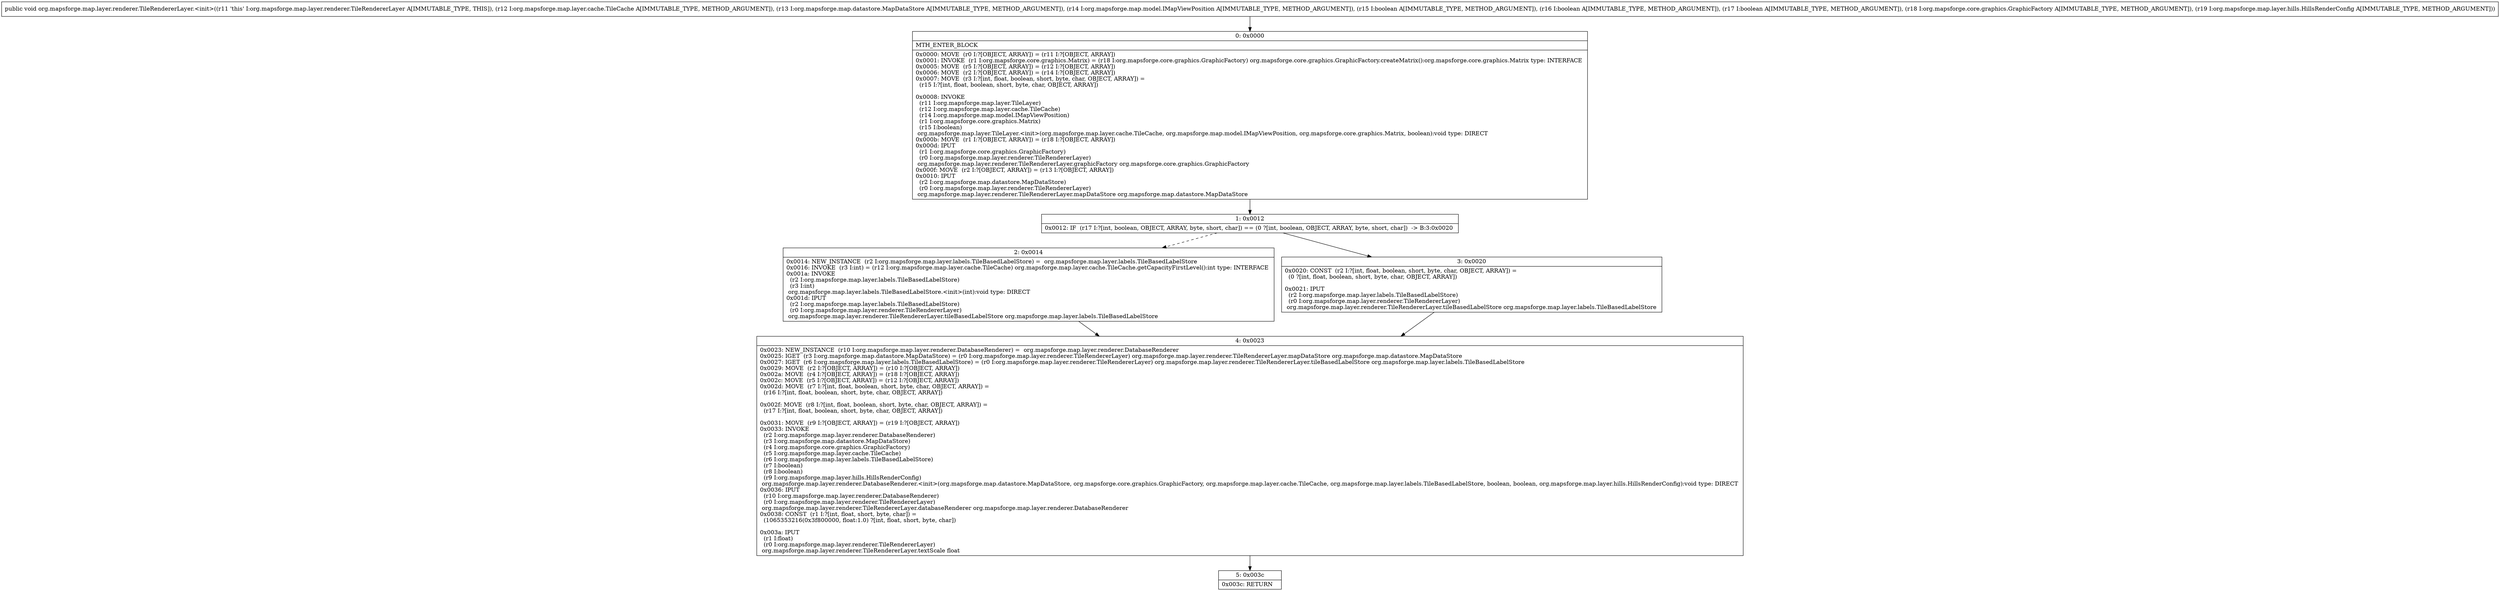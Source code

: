 digraph "CFG fororg.mapsforge.map.layer.renderer.TileRendererLayer.\<init\>(Lorg\/mapsforge\/map\/layer\/cache\/TileCache;Lorg\/mapsforge\/map\/datastore\/MapDataStore;Lorg\/mapsforge\/map\/model\/IMapViewPosition;ZZZLorg\/mapsforge\/core\/graphics\/GraphicFactory;Lorg\/mapsforge\/map\/layer\/hills\/HillsRenderConfig;)V" {
Node_0 [shape=record,label="{0\:\ 0x0000|MTH_ENTER_BLOCK\l|0x0000: MOVE  (r0 I:?[OBJECT, ARRAY]) = (r11 I:?[OBJECT, ARRAY]) \l0x0001: INVOKE  (r1 I:org.mapsforge.core.graphics.Matrix) = (r18 I:org.mapsforge.core.graphics.GraphicFactory) org.mapsforge.core.graphics.GraphicFactory.createMatrix():org.mapsforge.core.graphics.Matrix type: INTERFACE \l0x0005: MOVE  (r5 I:?[OBJECT, ARRAY]) = (r12 I:?[OBJECT, ARRAY]) \l0x0006: MOVE  (r2 I:?[OBJECT, ARRAY]) = (r14 I:?[OBJECT, ARRAY]) \l0x0007: MOVE  (r3 I:?[int, float, boolean, short, byte, char, OBJECT, ARRAY]) = \l  (r15 I:?[int, float, boolean, short, byte, char, OBJECT, ARRAY])\l \l0x0008: INVOKE  \l  (r11 I:org.mapsforge.map.layer.TileLayer)\l  (r12 I:org.mapsforge.map.layer.cache.TileCache)\l  (r14 I:org.mapsforge.map.model.IMapViewPosition)\l  (r1 I:org.mapsforge.core.graphics.Matrix)\l  (r15 I:boolean)\l org.mapsforge.map.layer.TileLayer.\<init\>(org.mapsforge.map.layer.cache.TileCache, org.mapsforge.map.model.IMapViewPosition, org.mapsforge.core.graphics.Matrix, boolean):void type: DIRECT \l0x000b: MOVE  (r1 I:?[OBJECT, ARRAY]) = (r18 I:?[OBJECT, ARRAY]) \l0x000d: IPUT  \l  (r1 I:org.mapsforge.core.graphics.GraphicFactory)\l  (r0 I:org.mapsforge.map.layer.renderer.TileRendererLayer)\l org.mapsforge.map.layer.renderer.TileRendererLayer.graphicFactory org.mapsforge.core.graphics.GraphicFactory \l0x000f: MOVE  (r2 I:?[OBJECT, ARRAY]) = (r13 I:?[OBJECT, ARRAY]) \l0x0010: IPUT  \l  (r2 I:org.mapsforge.map.datastore.MapDataStore)\l  (r0 I:org.mapsforge.map.layer.renderer.TileRendererLayer)\l org.mapsforge.map.layer.renderer.TileRendererLayer.mapDataStore org.mapsforge.map.datastore.MapDataStore \l}"];
Node_1 [shape=record,label="{1\:\ 0x0012|0x0012: IF  (r17 I:?[int, boolean, OBJECT, ARRAY, byte, short, char]) == (0 ?[int, boolean, OBJECT, ARRAY, byte, short, char])  \-\> B:3:0x0020 \l}"];
Node_2 [shape=record,label="{2\:\ 0x0014|0x0014: NEW_INSTANCE  (r2 I:org.mapsforge.map.layer.labels.TileBasedLabelStore) =  org.mapsforge.map.layer.labels.TileBasedLabelStore \l0x0016: INVOKE  (r3 I:int) = (r12 I:org.mapsforge.map.layer.cache.TileCache) org.mapsforge.map.layer.cache.TileCache.getCapacityFirstLevel():int type: INTERFACE \l0x001a: INVOKE  \l  (r2 I:org.mapsforge.map.layer.labels.TileBasedLabelStore)\l  (r3 I:int)\l org.mapsforge.map.layer.labels.TileBasedLabelStore.\<init\>(int):void type: DIRECT \l0x001d: IPUT  \l  (r2 I:org.mapsforge.map.layer.labels.TileBasedLabelStore)\l  (r0 I:org.mapsforge.map.layer.renderer.TileRendererLayer)\l org.mapsforge.map.layer.renderer.TileRendererLayer.tileBasedLabelStore org.mapsforge.map.layer.labels.TileBasedLabelStore \l}"];
Node_3 [shape=record,label="{3\:\ 0x0020|0x0020: CONST  (r2 I:?[int, float, boolean, short, byte, char, OBJECT, ARRAY]) = \l  (0 ?[int, float, boolean, short, byte, char, OBJECT, ARRAY])\l \l0x0021: IPUT  \l  (r2 I:org.mapsforge.map.layer.labels.TileBasedLabelStore)\l  (r0 I:org.mapsforge.map.layer.renderer.TileRendererLayer)\l org.mapsforge.map.layer.renderer.TileRendererLayer.tileBasedLabelStore org.mapsforge.map.layer.labels.TileBasedLabelStore \l}"];
Node_4 [shape=record,label="{4\:\ 0x0023|0x0023: NEW_INSTANCE  (r10 I:org.mapsforge.map.layer.renderer.DatabaseRenderer) =  org.mapsforge.map.layer.renderer.DatabaseRenderer \l0x0025: IGET  (r3 I:org.mapsforge.map.datastore.MapDataStore) = (r0 I:org.mapsforge.map.layer.renderer.TileRendererLayer) org.mapsforge.map.layer.renderer.TileRendererLayer.mapDataStore org.mapsforge.map.datastore.MapDataStore \l0x0027: IGET  (r6 I:org.mapsforge.map.layer.labels.TileBasedLabelStore) = (r0 I:org.mapsforge.map.layer.renderer.TileRendererLayer) org.mapsforge.map.layer.renderer.TileRendererLayer.tileBasedLabelStore org.mapsforge.map.layer.labels.TileBasedLabelStore \l0x0029: MOVE  (r2 I:?[OBJECT, ARRAY]) = (r10 I:?[OBJECT, ARRAY]) \l0x002a: MOVE  (r4 I:?[OBJECT, ARRAY]) = (r18 I:?[OBJECT, ARRAY]) \l0x002c: MOVE  (r5 I:?[OBJECT, ARRAY]) = (r12 I:?[OBJECT, ARRAY]) \l0x002d: MOVE  (r7 I:?[int, float, boolean, short, byte, char, OBJECT, ARRAY]) = \l  (r16 I:?[int, float, boolean, short, byte, char, OBJECT, ARRAY])\l \l0x002f: MOVE  (r8 I:?[int, float, boolean, short, byte, char, OBJECT, ARRAY]) = \l  (r17 I:?[int, float, boolean, short, byte, char, OBJECT, ARRAY])\l \l0x0031: MOVE  (r9 I:?[OBJECT, ARRAY]) = (r19 I:?[OBJECT, ARRAY]) \l0x0033: INVOKE  \l  (r2 I:org.mapsforge.map.layer.renderer.DatabaseRenderer)\l  (r3 I:org.mapsforge.map.datastore.MapDataStore)\l  (r4 I:org.mapsforge.core.graphics.GraphicFactory)\l  (r5 I:org.mapsforge.map.layer.cache.TileCache)\l  (r6 I:org.mapsforge.map.layer.labels.TileBasedLabelStore)\l  (r7 I:boolean)\l  (r8 I:boolean)\l  (r9 I:org.mapsforge.map.layer.hills.HillsRenderConfig)\l org.mapsforge.map.layer.renderer.DatabaseRenderer.\<init\>(org.mapsforge.map.datastore.MapDataStore, org.mapsforge.core.graphics.GraphicFactory, org.mapsforge.map.layer.cache.TileCache, org.mapsforge.map.layer.labels.TileBasedLabelStore, boolean, boolean, org.mapsforge.map.layer.hills.HillsRenderConfig):void type: DIRECT \l0x0036: IPUT  \l  (r10 I:org.mapsforge.map.layer.renderer.DatabaseRenderer)\l  (r0 I:org.mapsforge.map.layer.renderer.TileRendererLayer)\l org.mapsforge.map.layer.renderer.TileRendererLayer.databaseRenderer org.mapsforge.map.layer.renderer.DatabaseRenderer \l0x0038: CONST  (r1 I:?[int, float, short, byte, char]) = \l  (1065353216(0x3f800000, float:1.0) ?[int, float, short, byte, char])\l \l0x003a: IPUT  \l  (r1 I:float)\l  (r0 I:org.mapsforge.map.layer.renderer.TileRendererLayer)\l org.mapsforge.map.layer.renderer.TileRendererLayer.textScale float \l}"];
Node_5 [shape=record,label="{5\:\ 0x003c|0x003c: RETURN   \l}"];
MethodNode[shape=record,label="{public void org.mapsforge.map.layer.renderer.TileRendererLayer.\<init\>((r11 'this' I:org.mapsforge.map.layer.renderer.TileRendererLayer A[IMMUTABLE_TYPE, THIS]), (r12 I:org.mapsforge.map.layer.cache.TileCache A[IMMUTABLE_TYPE, METHOD_ARGUMENT]), (r13 I:org.mapsforge.map.datastore.MapDataStore A[IMMUTABLE_TYPE, METHOD_ARGUMENT]), (r14 I:org.mapsforge.map.model.IMapViewPosition A[IMMUTABLE_TYPE, METHOD_ARGUMENT]), (r15 I:boolean A[IMMUTABLE_TYPE, METHOD_ARGUMENT]), (r16 I:boolean A[IMMUTABLE_TYPE, METHOD_ARGUMENT]), (r17 I:boolean A[IMMUTABLE_TYPE, METHOD_ARGUMENT]), (r18 I:org.mapsforge.core.graphics.GraphicFactory A[IMMUTABLE_TYPE, METHOD_ARGUMENT]), (r19 I:org.mapsforge.map.layer.hills.HillsRenderConfig A[IMMUTABLE_TYPE, METHOD_ARGUMENT])) }"];
MethodNode -> Node_0;
Node_0 -> Node_1;
Node_1 -> Node_2[style=dashed];
Node_1 -> Node_3;
Node_2 -> Node_4;
Node_3 -> Node_4;
Node_4 -> Node_5;
}

